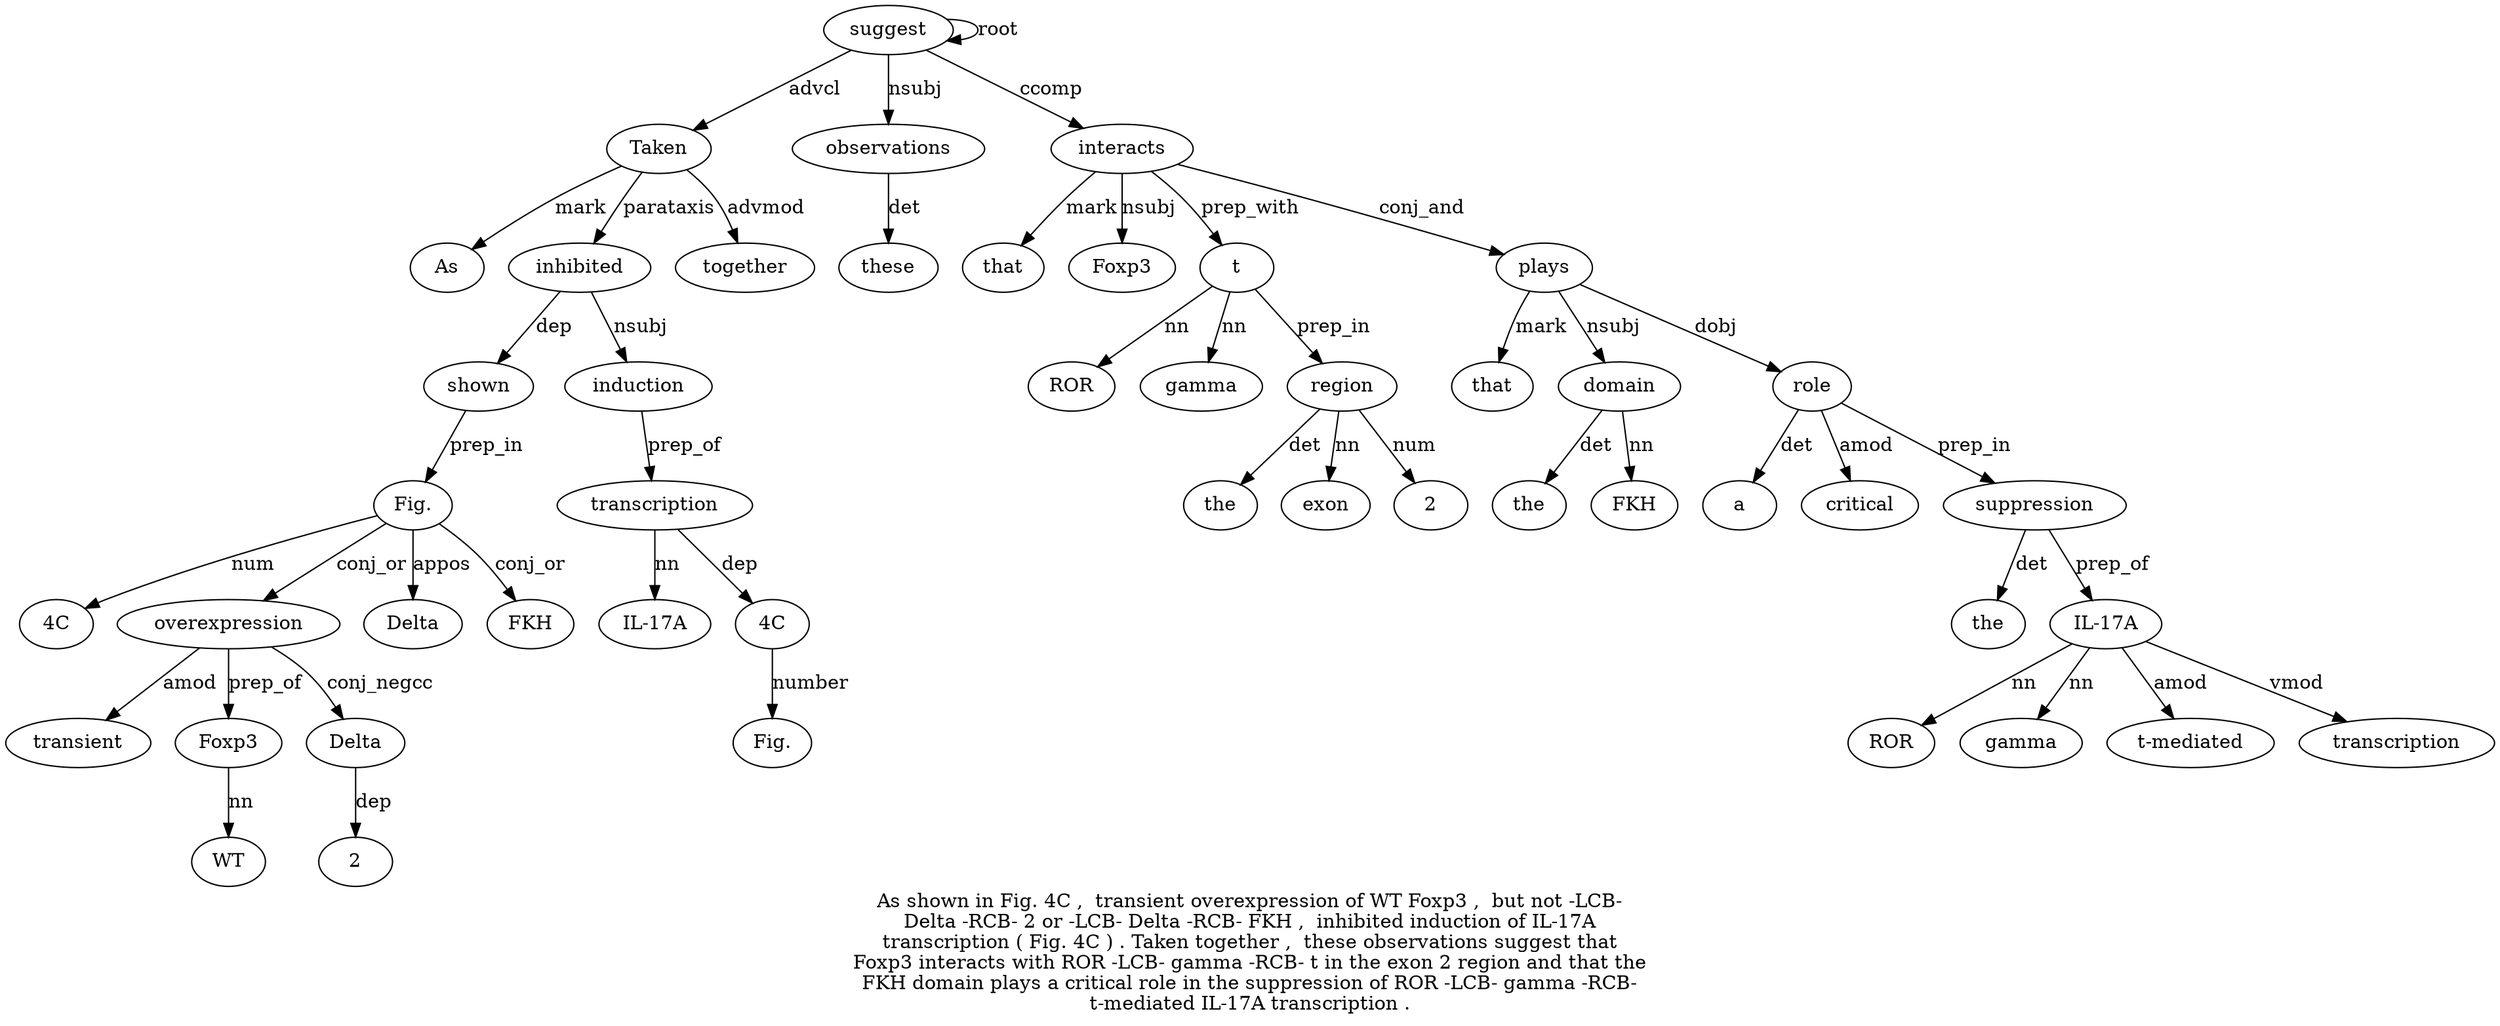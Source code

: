 digraph "As shown in Fig. 4C ,  transient overexpression of WT Foxp3 ,  but not -LCB- Delta -RCB- 2 or -LCB- Delta -RCB- FKH ,  inhibited induction of IL-17A transcription ( Fig. 4C ) . Taken together ,  these observations suggest that Foxp3 interacts with ROR -LCB- gamma -RCB- t in the exon 2 region and that the FKH domain plays a critical role in the suppression of ROR -LCB- gamma -RCB- t-mediated IL-17A transcription ." {
label="As shown in Fig. 4C ,  transient overexpression of WT Foxp3 ,  but not -LCB-
Delta -RCB- 2 or -LCB- Delta -RCB- FKH ,  inhibited induction of IL-17A
transcription ( Fig. 4C ) . Taken together ,  these observations suggest that
Foxp3 interacts with ROR -LCB- gamma -RCB- t in the exon 2 region and that the
FKH domain plays a critical role in the suppression of ROR -LCB- gamma -RCB-
t-mediated IL-17A transcription .";
Taken35 [style=filled, fillcolor=white, label=Taken];
As1 [style=filled, fillcolor=white, label=As];
Taken35 -> As1  [label=mark];
inhibited25 [style=filled, fillcolor=white, label=inhibited];
shown2 [style=filled, fillcolor=white, label=shown];
inhibited25 -> shown2  [label=dep];
"Fig.4" [style=filled, fillcolor=white, label="Fig."];
shown2 -> "Fig.4"  [label=prep_in];
"4C5" [style=filled, fillcolor=white, label="4C"];
"Fig.4" -> "4C5"  [label=num];
overexpression8 [style=filled, fillcolor=white, label=overexpression];
transient7 [style=filled, fillcolor=white, label=transient];
overexpression8 -> transient7  [label=amod];
"Fig.4" -> overexpression8  [label=conj_or];
Foxp311 [style=filled, fillcolor=white, label=Foxp3];
WT10 [style=filled, fillcolor=white, label=WT];
Foxp311 -> WT10  [label=nn];
overexpression8 -> Foxp311  [label=prep_of];
Delta16 [style=filled, fillcolor=white, label=Delta];
overexpression8 -> Delta16  [label=conj_negcc];
218 [style=filled, fillcolor=white, label=2];
Delta16 -> 218  [label=dep];
Delta21 [style=filled, fillcolor=white, label=Delta];
"Fig.4" -> Delta21  [label=appos];
FKH23 [style=filled, fillcolor=white, label=FKH];
"Fig.4" -> FKH23  [label=conj_or];
Taken35 -> inhibited25  [label=parataxis];
induction26 [style=filled, fillcolor=white, label=induction];
inhibited25 -> induction26  [label=nsubj];
transcription29 [style=filled, fillcolor=white, label=transcription];
"IL-17A28" [style=filled, fillcolor=white, label="IL-17A"];
transcription29 -> "IL-17A28"  [label=nn];
induction26 -> transcription29  [label=prep_of];
"4C32" [style=filled, fillcolor=white, label="4C"];
"Fig.31" [style=filled, fillcolor=white, label="Fig."];
"4C32" -> "Fig.31"  [label=number];
transcription29 -> "4C32"  [label=dep];
suggest40 [style=filled, fillcolor=white, label=suggest];
suggest40 -> Taken35  [label=advcl];
together36 [style=filled, fillcolor=white, label=together];
Taken35 -> together36  [label=advmod];
observations39 [style=filled, fillcolor=white, label=observations];
these38 [style=filled, fillcolor=white, label=these];
observations39 -> these38  [label=det];
suggest40 -> observations39  [label=nsubj];
suggest40 -> suggest40  [label=root];
interacts43 [style=filled, fillcolor=white, label=interacts];
that41 [style=filled, fillcolor=white, label=that];
interacts43 -> that41  [label=mark];
Foxp342 [style=filled, fillcolor=white, label=Foxp3];
interacts43 -> Foxp342  [label=nsubj];
suggest40 -> interacts43  [label=ccomp];
t49 [style=filled, fillcolor=white, label=t];
ROR45 [style=filled, fillcolor=white, label=ROR];
t49 -> ROR45  [label=nn];
gamma47 [style=filled, fillcolor=white, label=gamma];
t49 -> gamma47  [label=nn];
interacts43 -> t49  [label=prep_with];
region54 [style=filled, fillcolor=white, label=region];
the51 [style=filled, fillcolor=white, label=the];
region54 -> the51  [label=det];
exon52 [style=filled, fillcolor=white, label=exon];
region54 -> exon52  [label=nn];
253 [style=filled, fillcolor=white, label=2];
region54 -> 253  [label=num];
t49 -> region54  [label=prep_in];
plays60 [style=filled, fillcolor=white, label=plays];
that56 [style=filled, fillcolor=white, label=that];
plays60 -> that56  [label=mark];
domain59 [style=filled, fillcolor=white, label=domain];
the57 [style=filled, fillcolor=white, label=the];
domain59 -> the57  [label=det];
FKH58 [style=filled, fillcolor=white, label=FKH];
domain59 -> FKH58  [label=nn];
plays60 -> domain59  [label=nsubj];
interacts43 -> plays60  [label=conj_and];
role63 [style=filled, fillcolor=white, label=role];
a61 [style=filled, fillcolor=white, label=a];
role63 -> a61  [label=det];
critical62 [style=filled, fillcolor=white, label=critical];
role63 -> critical62  [label=amod];
plays60 -> role63  [label=dobj];
suppression66 [style=filled, fillcolor=white, label=suppression];
the65 [style=filled, fillcolor=white, label=the];
suppression66 -> the65  [label=det];
role63 -> suppression66  [label=prep_in];
"IL-17A3" [style=filled, fillcolor=white, label="IL-17A"];
ROR68 [style=filled, fillcolor=white, label=ROR];
"IL-17A3" -> ROR68  [label=nn];
gamma70 [style=filled, fillcolor=white, label=gamma];
"IL-17A3" -> gamma70  [label=nn];
"t-mediated72" [style=filled, fillcolor=white, label="t-mediated"];
"IL-17A3" -> "t-mediated72"  [label=amod];
suppression66 -> "IL-17A3"  [label=prep_of];
transcription74 [style=filled, fillcolor=white, label=transcription];
"IL-17A3" -> transcription74  [label=vmod];
}
